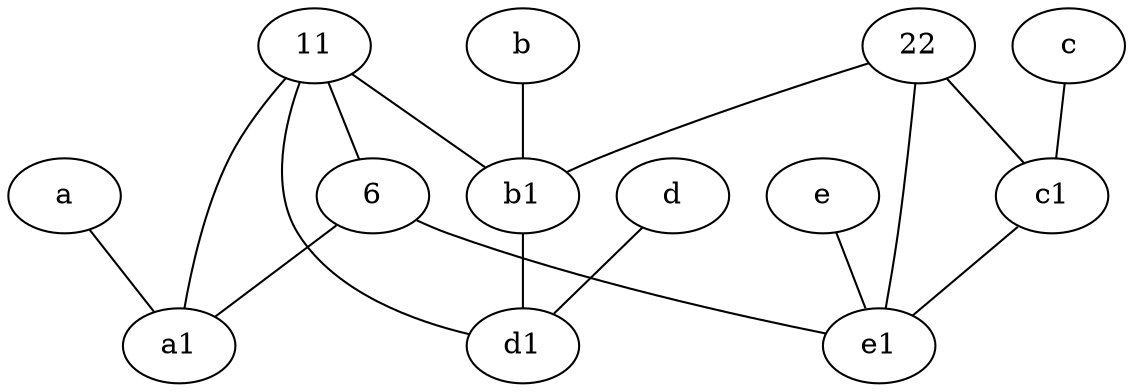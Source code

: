 graph {
	node [labelfontsize=50]
	a1 [labelfontsize=50 pos="8,3!"]
	e [labelfontsize=50 pos="7,9!"]
	11 [labelfontsize=50]
	e1 [labelfontsize=50 pos="7,7!"]
	a [labelfontsize=50 pos="8,2!"]
	b1 [labelfontsize=50 pos="9,4!"]
	6 [labelfontsize=50]
	c [labelfontsize=50 pos="4.5,2!"]
	d1 [labelfontsize=50 pos="3,5!"]
	c1 [labelfontsize=50 pos="4.5,3!"]
	b [labelfontsize=50 pos="10,4!"]
	d [labelfontsize=50 pos="2,5!"]
	22 [labelfontsize=50]
	11 -- a1
	b -- b1
	22 -- e1
	11 -- b1
	11 -- 6
	d -- d1
	6 -- e1
	e -- e1
	b1 -- d1
	22 -- c1
	11 -- d1
	6 -- a1
	22 -- b1
	c1 -- e1
	a -- a1
	c -- c1
}
